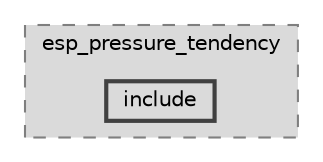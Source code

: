 digraph "components/utilities/esp_pressure_tendency/include"
{
 // LATEX_PDF_SIZE
  bgcolor="transparent";
  edge [fontname=Helvetica,fontsize=10,labelfontname=Helvetica,labelfontsize=10];
  node [fontname=Helvetica,fontsize=10,shape=box,height=0.2,width=0.4];
  compound=true
  subgraph clusterdir_e59e7feaa1306f2d777c45c5b29cb8b5 {
    graph [ bgcolor="#dadada", pencolor="grey50", label="esp_pressure_tendency", fontname=Helvetica,fontsize=10 style="filled,dashed", URL="dir_e59e7feaa1306f2d777c45c5b29cb8b5.html",tooltip=""]
  dir_dd924571f9f8ee31bdea8a9b2a44babd [label="include", fillcolor="#dadada", color="grey25", style="filled,bold", URL="dir_dd924571f9f8ee31bdea8a9b2a44babd.html",tooltip=""];
  }
}
